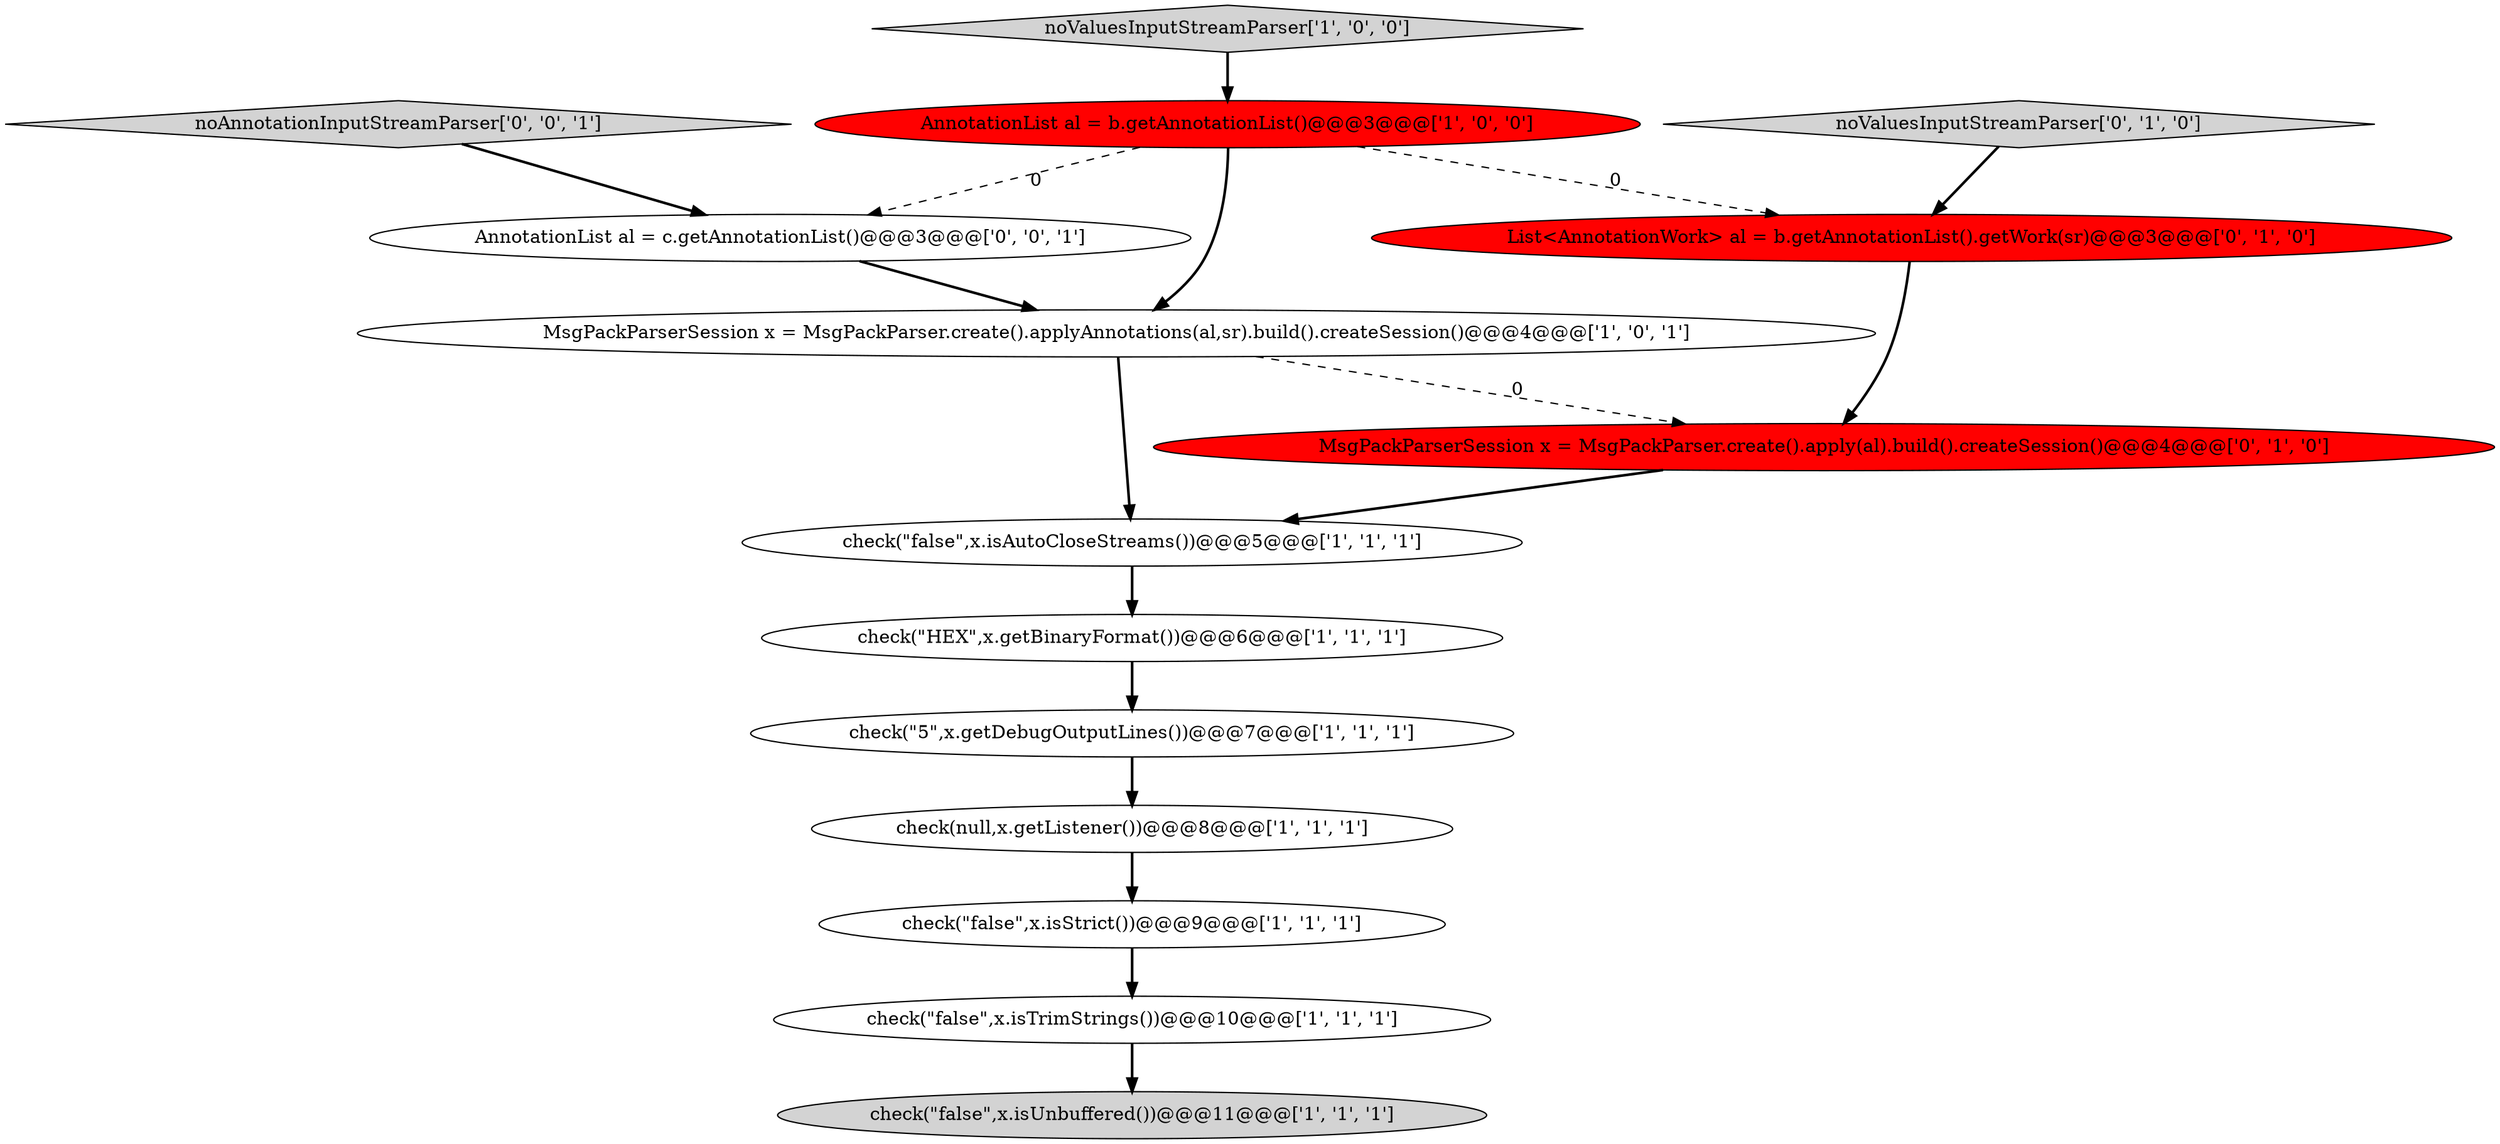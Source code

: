 digraph {
4 [style = filled, label = "check(\"false\",x.isUnbuffered())@@@11@@@['1', '1', '1']", fillcolor = lightgray, shape = ellipse image = "AAA0AAABBB1BBB"];
3 [style = filled, label = "check(null,x.getListener())@@@8@@@['1', '1', '1']", fillcolor = white, shape = ellipse image = "AAA0AAABBB1BBB"];
12 [style = filled, label = "noValuesInputStreamParser['0', '1', '0']", fillcolor = lightgray, shape = diamond image = "AAA0AAABBB2BBB"];
8 [style = filled, label = "check(\"false\",x.isStrict())@@@9@@@['1', '1', '1']", fillcolor = white, shape = ellipse image = "AAA0AAABBB1BBB"];
14 [style = filled, label = "noAnnotationInputStreamParser['0', '0', '1']", fillcolor = lightgray, shape = diamond image = "AAA0AAABBB3BBB"];
1 [style = filled, label = "MsgPackParserSession x = MsgPackParser.create().applyAnnotations(al,sr).build().createSession()@@@4@@@['1', '0', '1']", fillcolor = white, shape = ellipse image = "AAA0AAABBB1BBB"];
9 [style = filled, label = "check(\"false\",x.isTrimStrings())@@@10@@@['1', '1', '1']", fillcolor = white, shape = ellipse image = "AAA0AAABBB1BBB"];
6 [style = filled, label = "check(\"false\",x.isAutoCloseStreams())@@@5@@@['1', '1', '1']", fillcolor = white, shape = ellipse image = "AAA0AAABBB1BBB"];
10 [style = filled, label = "MsgPackParserSession x = MsgPackParser.create().apply(al).build().createSession()@@@4@@@['0', '1', '0']", fillcolor = red, shape = ellipse image = "AAA1AAABBB2BBB"];
11 [style = filled, label = "List<AnnotationWork> al = b.getAnnotationList().getWork(sr)@@@3@@@['0', '1', '0']", fillcolor = red, shape = ellipse image = "AAA1AAABBB2BBB"];
0 [style = filled, label = "check(\"HEX\",x.getBinaryFormat())@@@6@@@['1', '1', '1']", fillcolor = white, shape = ellipse image = "AAA0AAABBB1BBB"];
13 [style = filled, label = "AnnotationList al = c.getAnnotationList()@@@3@@@['0', '0', '1']", fillcolor = white, shape = ellipse image = "AAA0AAABBB3BBB"];
7 [style = filled, label = "noValuesInputStreamParser['1', '0', '0']", fillcolor = lightgray, shape = diamond image = "AAA0AAABBB1BBB"];
2 [style = filled, label = "AnnotationList al = b.getAnnotationList()@@@3@@@['1', '0', '0']", fillcolor = red, shape = ellipse image = "AAA1AAABBB1BBB"];
5 [style = filled, label = "check(\"5\",x.getDebugOutputLines())@@@7@@@['1', '1', '1']", fillcolor = white, shape = ellipse image = "AAA0AAABBB1BBB"];
5->3 [style = bold, label=""];
2->11 [style = dashed, label="0"];
1->6 [style = bold, label=""];
6->0 [style = bold, label=""];
14->13 [style = bold, label=""];
1->10 [style = dashed, label="0"];
11->10 [style = bold, label=""];
7->2 [style = bold, label=""];
10->6 [style = bold, label=""];
2->1 [style = bold, label=""];
3->8 [style = bold, label=""];
13->1 [style = bold, label=""];
2->13 [style = dashed, label="0"];
9->4 [style = bold, label=""];
0->5 [style = bold, label=""];
8->9 [style = bold, label=""];
12->11 [style = bold, label=""];
}
